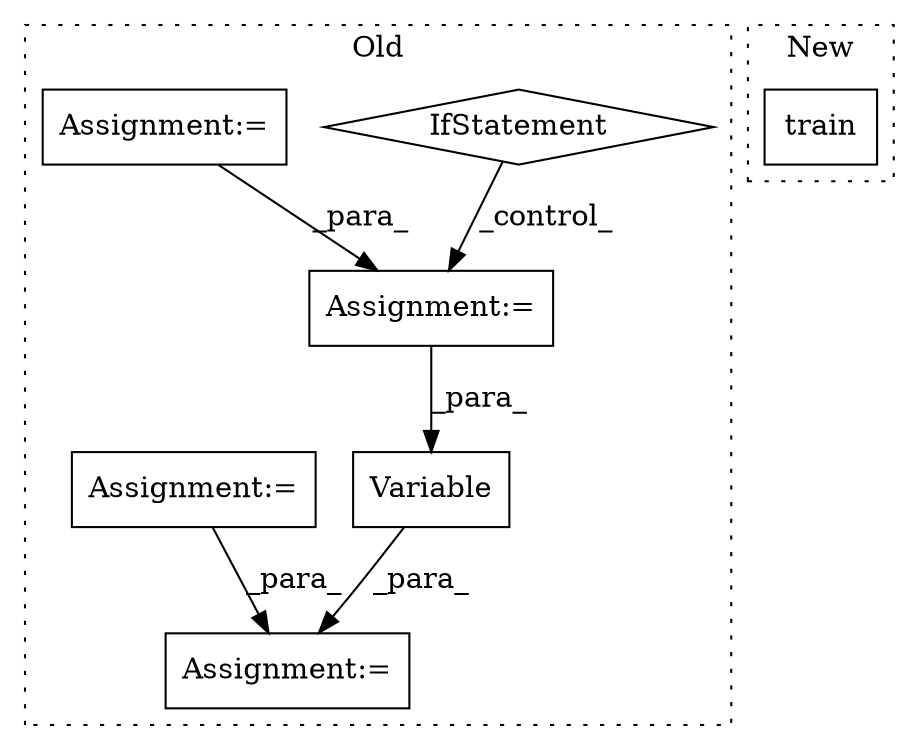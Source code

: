 digraph G {
subgraph cluster0 {
1 [label="Variable" a="32" s="3193,3220" l="9,1" shape="box"];
3 [label="Assignment:=" a="7" s="3634" l="1" shape="box"];
4 [label="Assignment:=" a="7" s="3150" l="1" shape="box"];
5 [label="IfStatement" a="25" s="3120,3128" l="4,2" shape="diamond"];
6 [label="Assignment:=" a="7" s="3080" l="1" shape="box"];
7 [label="Assignment:=" a="7" s="2962" l="16" shape="box"];
label = "Old";
style="dotted";
}
subgraph cluster1 {
2 [label="train" a="32" s="3202" l="7" shape="box"];
label = "New";
style="dotted";
}
1 -> 3 [label="_para_"];
4 -> 1 [label="_para_"];
5 -> 4 [label="_control_"];
6 -> 4 [label="_para_"];
7 -> 3 [label="_para_"];
}
